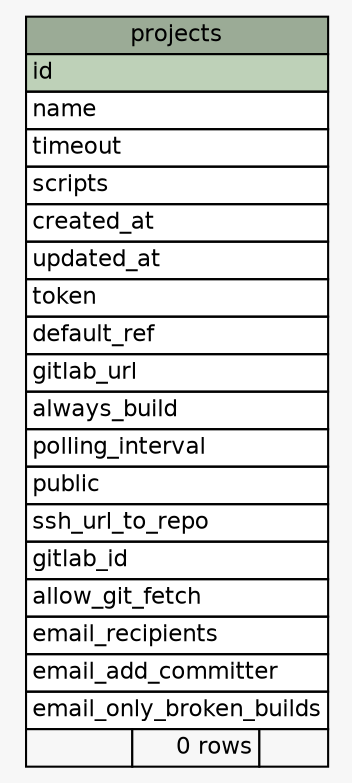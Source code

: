 // dot 2.38.0 on Mac OS X 10.9.4
// SchemaSpy rev 590
digraph "projects" {
  graph [
    rankdir="RL"
    bgcolor="#f7f7f7"
    nodesep="0.18"
    ranksep="0.46"
    fontname="Helvetica"
    fontsize="11"
  ];
  node [
    fontname="Helvetica"
    fontsize="11"
    shape="plaintext"
  ];
  edge [
    arrowsize="0.8"
  ];
  "projects" [
    label=<
    <TABLE BORDER="0" CELLBORDER="1" CELLSPACING="0" BGCOLOR="#ffffff">
      <TR><TD COLSPAN="3" BGCOLOR="#9bab96" ALIGN="CENTER">projects</TD></TR>
      <TR><TD PORT="id" COLSPAN="3" BGCOLOR="#bed1b8" ALIGN="LEFT">id</TD></TR>
      <TR><TD PORT="name" COLSPAN="3" ALIGN="LEFT">name</TD></TR>
      <TR><TD PORT="timeout" COLSPAN="3" ALIGN="LEFT">timeout</TD></TR>
      <TR><TD PORT="scripts" COLSPAN="3" ALIGN="LEFT">scripts</TD></TR>
      <TR><TD PORT="created_at" COLSPAN="3" ALIGN="LEFT">created_at</TD></TR>
      <TR><TD PORT="updated_at" COLSPAN="3" ALIGN="LEFT">updated_at</TD></TR>
      <TR><TD PORT="token" COLSPAN="3" ALIGN="LEFT">token</TD></TR>
      <TR><TD PORT="default_ref" COLSPAN="3" ALIGN="LEFT">default_ref</TD></TR>
      <TR><TD PORT="gitlab_url" COLSPAN="3" ALIGN="LEFT">gitlab_url</TD></TR>
      <TR><TD PORT="always_build" COLSPAN="3" ALIGN="LEFT">always_build</TD></TR>
      <TR><TD PORT="polling_interval" COLSPAN="3" ALIGN="LEFT">polling_interval</TD></TR>
      <TR><TD PORT="public" COLSPAN="3" ALIGN="LEFT">public</TD></TR>
      <TR><TD PORT="ssh_url_to_repo" COLSPAN="3" ALIGN="LEFT">ssh_url_to_repo</TD></TR>
      <TR><TD PORT="gitlab_id" COLSPAN="3" ALIGN="LEFT">gitlab_id</TD></TR>
      <TR><TD PORT="allow_git_fetch" COLSPAN="3" ALIGN="LEFT">allow_git_fetch</TD></TR>
      <TR><TD PORT="email_recipients" COLSPAN="3" ALIGN="LEFT">email_recipients</TD></TR>
      <TR><TD PORT="email_add_committer" COLSPAN="3" ALIGN="LEFT">email_add_committer</TD></TR>
      <TR><TD PORT="email_only_broken_builds" COLSPAN="3" ALIGN="LEFT">email_only_broken_builds</TD></TR>
      <TR><TD ALIGN="LEFT" BGCOLOR="#f7f7f7">  </TD><TD ALIGN="RIGHT" BGCOLOR="#f7f7f7">0 rows</TD><TD ALIGN="RIGHT" BGCOLOR="#f7f7f7">  </TD></TR>
    </TABLE>>
    URL="tables/projects.html"
    tooltip="projects"
  ];
}
